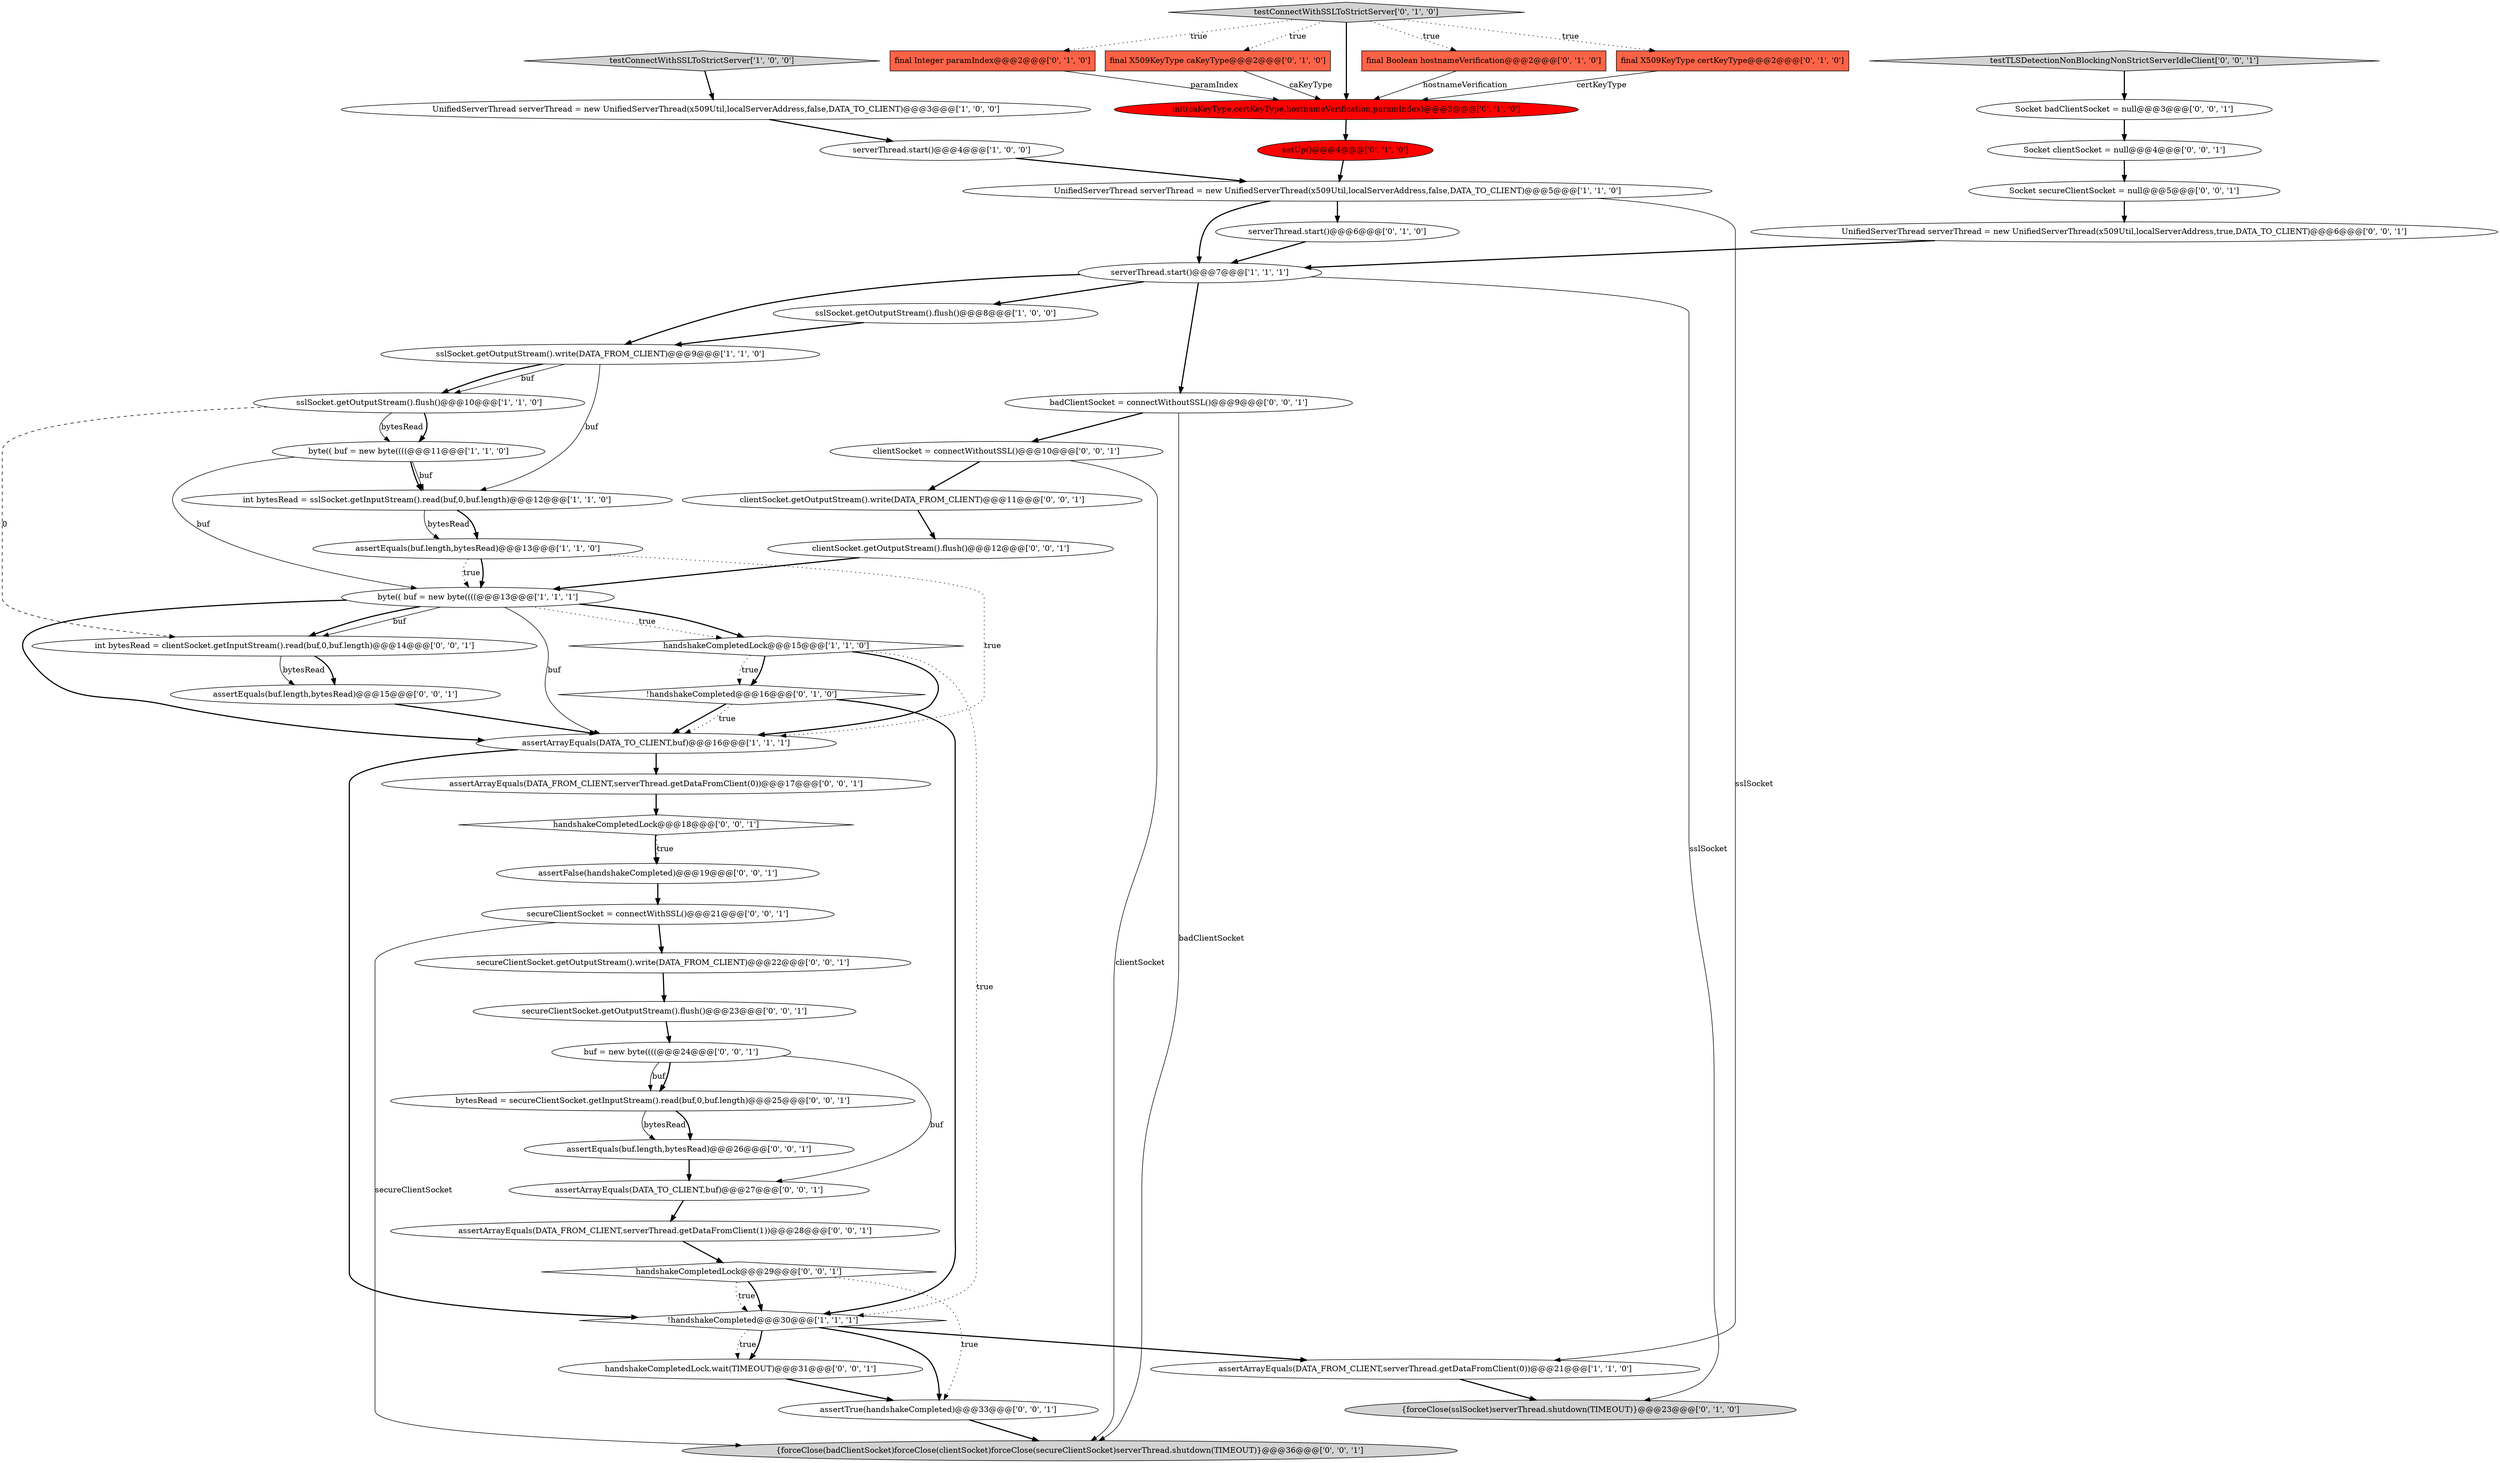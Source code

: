 digraph {
3 [style = filled, label = "handshakeCompletedLock@@@15@@@['1', '1', '0']", fillcolor = white, shape = diamond image = "AAA0AAABBB1BBB"];
21 [style = filled, label = "!handshakeCompleted@@@16@@@['0', '1', '0']", fillcolor = white, shape = diamond image = "AAA0AAABBB2BBB"];
0 [style = filled, label = "UnifiedServerThread serverThread = new UnifiedServerThread(x509Util,localServerAddress,false,DATA_TO_CLIENT)@@@3@@@['1', '0', '0']", fillcolor = white, shape = ellipse image = "AAA0AAABBB1BBB"];
15 [style = filled, label = "sslSocket.getOutputStream().flush()@@@8@@@['1', '0', '0']", fillcolor = white, shape = ellipse image = "AAA0AAABBB1BBB"];
10 [style = filled, label = "assertArrayEquals(DATA_TO_CLIENT,buf)@@@16@@@['1', '1', '1']", fillcolor = white, shape = ellipse image = "AAA0AAABBB1BBB"];
14 [style = filled, label = "!handshakeCompleted@@@30@@@['1', '1', '1']", fillcolor = white, shape = diamond image = "AAA0AAABBB1BBB"];
35 [style = filled, label = "assertArrayEquals(DATA_FROM_CLIENT,serverThread.getDataFromClient(0))@@@17@@@['0', '0', '1']", fillcolor = white, shape = ellipse image = "AAA0AAABBB3BBB"];
41 [style = filled, label = "handshakeCompletedLock.wait(TIMEOUT)@@@31@@@['0', '0', '1']", fillcolor = white, shape = ellipse image = "AAA0AAABBB3BBB"];
30 [style = filled, label = "secureClientSocket = connectWithSSL()@@@21@@@['0', '0', '1']", fillcolor = white, shape = ellipse image = "AAA0AAABBB3BBB"];
36 [style = filled, label = "handshakeCompletedLock@@@29@@@['0', '0', '1']", fillcolor = white, shape = diamond image = "AAA0AAABBB3BBB"];
45 [style = filled, label = "clientSocket = connectWithoutSSL()@@@10@@@['0', '0', '1']", fillcolor = white, shape = ellipse image = "AAA0AAABBB3BBB"];
50 [style = filled, label = "int bytesRead = clientSocket.getInputStream().read(buf,0,buf.length)@@@14@@@['0', '0', '1']", fillcolor = white, shape = ellipse image = "AAA0AAABBB3BBB"];
17 [style = filled, label = "serverThread.start()@@@6@@@['0', '1', '0']", fillcolor = white, shape = ellipse image = "AAA0AAABBB2BBB"];
28 [style = filled, label = "assertArrayEquals(DATA_TO_CLIENT,buf)@@@27@@@['0', '0', '1']", fillcolor = white, shape = ellipse image = "AAA0AAABBB3BBB"];
19 [style = filled, label = "final Boolean hostnameVerification@@@2@@@['0', '1', '0']", fillcolor = tomato, shape = box image = "AAA0AAABBB2BBB"];
42 [style = filled, label = "assertFalse(handshakeCompleted)@@@19@@@['0', '0', '1']", fillcolor = white, shape = ellipse image = "AAA0AAABBB3BBB"];
2 [style = filled, label = "int bytesRead = sslSocket.getInputStream().read(buf,0,buf.length)@@@12@@@['1', '1', '0']", fillcolor = white, shape = ellipse image = "AAA0AAABBB1BBB"];
4 [style = filled, label = "assertArrayEquals(DATA_FROM_CLIENT,serverThread.getDataFromClient(0))@@@21@@@['1', '1', '0']", fillcolor = white, shape = ellipse image = "AAA0AAABBB1BBB"];
39 [style = filled, label = "secureClientSocket.getOutputStream().flush()@@@23@@@['0', '0', '1']", fillcolor = white, shape = ellipse image = "AAA0AAABBB3BBB"];
44 [style = filled, label = "assertArrayEquals(DATA_FROM_CLIENT,serverThread.getDataFromClient(1))@@@28@@@['0', '0', '1']", fillcolor = white, shape = ellipse image = "AAA0AAABBB3BBB"];
9 [style = filled, label = "assertEquals(buf.length,bytesRead)@@@13@@@['1', '1', '0']", fillcolor = white, shape = ellipse image = "AAA0AAABBB1BBB"];
26 [style = filled, label = "UnifiedServerThread serverThread = new UnifiedServerThread(x509Util,localServerAddress,true,DATA_TO_CLIENT)@@@6@@@['0', '0', '1']", fillcolor = white, shape = ellipse image = "AAA0AAABBB3BBB"];
27 [style = filled, label = "clientSocket.getOutputStream().flush()@@@12@@@['0', '0', '1']", fillcolor = white, shape = ellipse image = "AAA0AAABBB3BBB"];
51 [style = filled, label = "buf = new byte((((@@@24@@@['0', '0', '1']", fillcolor = white, shape = ellipse image = "AAA0AAABBB3BBB"];
13 [style = filled, label = "sslSocket.getOutputStream().write(DATA_FROM_CLIENT)@@@9@@@['1', '1', '0']", fillcolor = white, shape = ellipse image = "AAA0AAABBB1BBB"];
22 [style = filled, label = "final X509KeyType certKeyType@@@2@@@['0', '1', '0']", fillcolor = tomato, shape = box image = "AAA0AAABBB2BBB"];
5 [style = filled, label = "serverThread.start()@@@7@@@['1', '1', '1']", fillcolor = white, shape = ellipse image = "AAA0AAABBB1BBB"];
48 [style = filled, label = "{forceClose(badClientSocket)forceClose(clientSocket)forceClose(secureClientSocket)serverThread.shutdown(TIMEOUT)}@@@36@@@['0', '0', '1']", fillcolor = lightgray, shape = ellipse image = "AAA0AAABBB3BBB"];
24 [style = filled, label = "final Integer paramIndex@@@2@@@['0', '1', '0']", fillcolor = tomato, shape = box image = "AAA1AAABBB2BBB"];
6 [style = filled, label = "sslSocket.getOutputStream().flush()@@@10@@@['1', '1', '0']", fillcolor = white, shape = ellipse image = "AAA0AAABBB1BBB"];
16 [style = filled, label = "setUp()@@@4@@@['0', '1', '0']", fillcolor = red, shape = ellipse image = "AAA1AAABBB2BBB"];
33 [style = filled, label = "badClientSocket = connectWithoutSSL()@@@9@@@['0', '0', '1']", fillcolor = white, shape = ellipse image = "AAA0AAABBB3BBB"];
46 [style = filled, label = "bytesRead = secureClientSocket.getInputStream().read(buf,0,buf.length)@@@25@@@['0', '0', '1']", fillcolor = white, shape = ellipse image = "AAA0AAABBB3BBB"];
37 [style = filled, label = "Socket clientSocket = null@@@4@@@['0', '0', '1']", fillcolor = white, shape = ellipse image = "AAA0AAABBB3BBB"];
34 [style = filled, label = "clientSocket.getOutputStream().write(DATA_FROM_CLIENT)@@@11@@@['0', '0', '1']", fillcolor = white, shape = ellipse image = "AAA0AAABBB3BBB"];
32 [style = filled, label = "assertEquals(buf.length,bytesRead)@@@26@@@['0', '0', '1']", fillcolor = white, shape = ellipse image = "AAA0AAABBB3BBB"];
8 [style = filled, label = "UnifiedServerThread serverThread = new UnifiedServerThread(x509Util,localServerAddress,false,DATA_TO_CLIENT)@@@5@@@['1', '1', '0']", fillcolor = white, shape = ellipse image = "AAA0AAABBB1BBB"];
49 [style = filled, label = "secureClientSocket.getOutputStream().write(DATA_FROM_CLIENT)@@@22@@@['0', '0', '1']", fillcolor = white, shape = ellipse image = "AAA0AAABBB3BBB"];
18 [style = filled, label = "final X509KeyType caKeyType@@@2@@@['0', '1', '0']", fillcolor = tomato, shape = box image = "AAA0AAABBB2BBB"];
47 [style = filled, label = "handshakeCompletedLock@@@18@@@['0', '0', '1']", fillcolor = white, shape = diamond image = "AAA0AAABBB3BBB"];
40 [style = filled, label = "Socket secureClientSocket = null@@@5@@@['0', '0', '1']", fillcolor = white, shape = ellipse image = "AAA0AAABBB3BBB"];
25 [style = filled, label = "testConnectWithSSLToStrictServer['0', '1', '0']", fillcolor = lightgray, shape = diamond image = "AAA0AAABBB2BBB"];
23 [style = filled, label = "init(caKeyType,certKeyType,hostnameVerification,paramIndex)@@@3@@@['0', '1', '0']", fillcolor = red, shape = ellipse image = "AAA1AAABBB2BBB"];
7 [style = filled, label = "serverThread.start()@@@4@@@['1', '0', '0']", fillcolor = white, shape = ellipse image = "AAA0AAABBB1BBB"];
43 [style = filled, label = "testTLSDetectionNonBlockingNonStrictServerIdleClient['0', '0', '1']", fillcolor = lightgray, shape = diamond image = "AAA0AAABBB3BBB"];
20 [style = filled, label = "{forceClose(sslSocket)serverThread.shutdown(TIMEOUT)}@@@23@@@['0', '1', '0']", fillcolor = lightgray, shape = ellipse image = "AAA0AAABBB2BBB"];
38 [style = filled, label = "Socket badClientSocket = null@@@3@@@['0', '0', '1']", fillcolor = white, shape = ellipse image = "AAA0AAABBB3BBB"];
29 [style = filled, label = "assertEquals(buf.length,bytesRead)@@@15@@@['0', '0', '1']", fillcolor = white, shape = ellipse image = "AAA0AAABBB3BBB"];
12 [style = filled, label = "testConnectWithSSLToStrictServer['1', '0', '0']", fillcolor = lightgray, shape = diamond image = "AAA0AAABBB1BBB"];
31 [style = filled, label = "assertTrue(handshakeCompleted)@@@33@@@['0', '0', '1']", fillcolor = white, shape = ellipse image = "AAA0AAABBB3BBB"];
1 [style = filled, label = "byte(( buf = new byte((((@@@11@@@['1', '1', '0']", fillcolor = white, shape = ellipse image = "AAA0AAABBB1BBB"];
11 [style = filled, label = "byte(( buf = new byte((((@@@13@@@['1', '1', '1']", fillcolor = white, shape = ellipse image = "AAA0AAABBB1BBB"];
21->10 [style = bold, label=""];
9->11 [style = bold, label=""];
10->35 [style = bold, label=""];
5->15 [style = bold, label=""];
1->11 [style = solid, label="buf"];
30->49 [style = bold, label=""];
11->50 [style = solid, label="buf"];
7->8 [style = bold, label=""];
14->41 [style = dotted, label="true"];
25->18 [style = dotted, label="true"];
19->23 [style = solid, label="hostnameVerification"];
2->9 [style = solid, label="bytesRead"];
49->39 [style = bold, label=""];
39->51 [style = bold, label=""];
6->50 [style = dashed, label="0"];
31->48 [style = bold, label=""];
40->26 [style = bold, label=""];
33->45 [style = bold, label=""];
1->2 [style = solid, label="buf"];
25->19 [style = dotted, label="true"];
36->14 [style = dotted, label="true"];
5->20 [style = solid, label="sslSocket"];
50->29 [style = bold, label=""];
46->32 [style = solid, label="bytesRead"];
17->5 [style = bold, label=""];
33->48 [style = solid, label="badClientSocket"];
15->13 [style = bold, label=""];
5->33 [style = bold, label=""];
10->14 [style = bold, label=""];
2->9 [style = bold, label=""];
36->14 [style = bold, label=""];
36->31 [style = dotted, label="true"];
45->48 [style = solid, label="clientSocket"];
0->7 [style = bold, label=""];
8->17 [style = bold, label=""];
3->10 [style = bold, label=""];
27->11 [style = bold, label=""];
38->37 [style = bold, label=""];
47->42 [style = dotted, label="true"];
24->23 [style = solid, label="paramIndex"];
9->10 [style = dotted, label="true"];
14->4 [style = bold, label=""];
16->8 [style = bold, label=""];
47->42 [style = bold, label=""];
11->10 [style = solid, label="buf"];
9->11 [style = dotted, label="true"];
25->24 [style = dotted, label="true"];
21->10 [style = dotted, label="true"];
30->48 [style = solid, label="secureClientSocket"];
50->29 [style = solid, label="bytesRead"];
3->14 [style = dotted, label="true"];
6->1 [style = bold, label=""];
13->2 [style = solid, label="buf"];
43->38 [style = bold, label=""];
11->3 [style = bold, label=""];
11->10 [style = bold, label=""];
3->21 [style = dotted, label="true"];
5->13 [style = bold, label=""];
13->6 [style = solid, label="buf"];
14->31 [style = bold, label=""];
4->20 [style = bold, label=""];
11->50 [style = bold, label=""];
29->10 [style = bold, label=""];
3->21 [style = bold, label=""];
41->31 [style = bold, label=""];
1->2 [style = bold, label=""];
13->6 [style = bold, label=""];
46->32 [style = bold, label=""];
11->3 [style = dotted, label="true"];
14->41 [style = bold, label=""];
21->14 [style = bold, label=""];
51->46 [style = solid, label="buf"];
23->16 [style = bold, label=""];
44->36 [style = bold, label=""];
25->23 [style = bold, label=""];
26->5 [style = bold, label=""];
6->1 [style = solid, label="bytesRead"];
12->0 [style = bold, label=""];
51->46 [style = bold, label=""];
22->23 [style = solid, label="certKeyType"];
51->28 [style = solid, label="buf"];
8->5 [style = bold, label=""];
8->4 [style = solid, label="sslSocket"];
18->23 [style = solid, label="caKeyType"];
42->30 [style = bold, label=""];
28->44 [style = bold, label=""];
35->47 [style = bold, label=""];
25->22 [style = dotted, label="true"];
32->28 [style = bold, label=""];
45->34 [style = bold, label=""];
37->40 [style = bold, label=""];
34->27 [style = bold, label=""];
}
